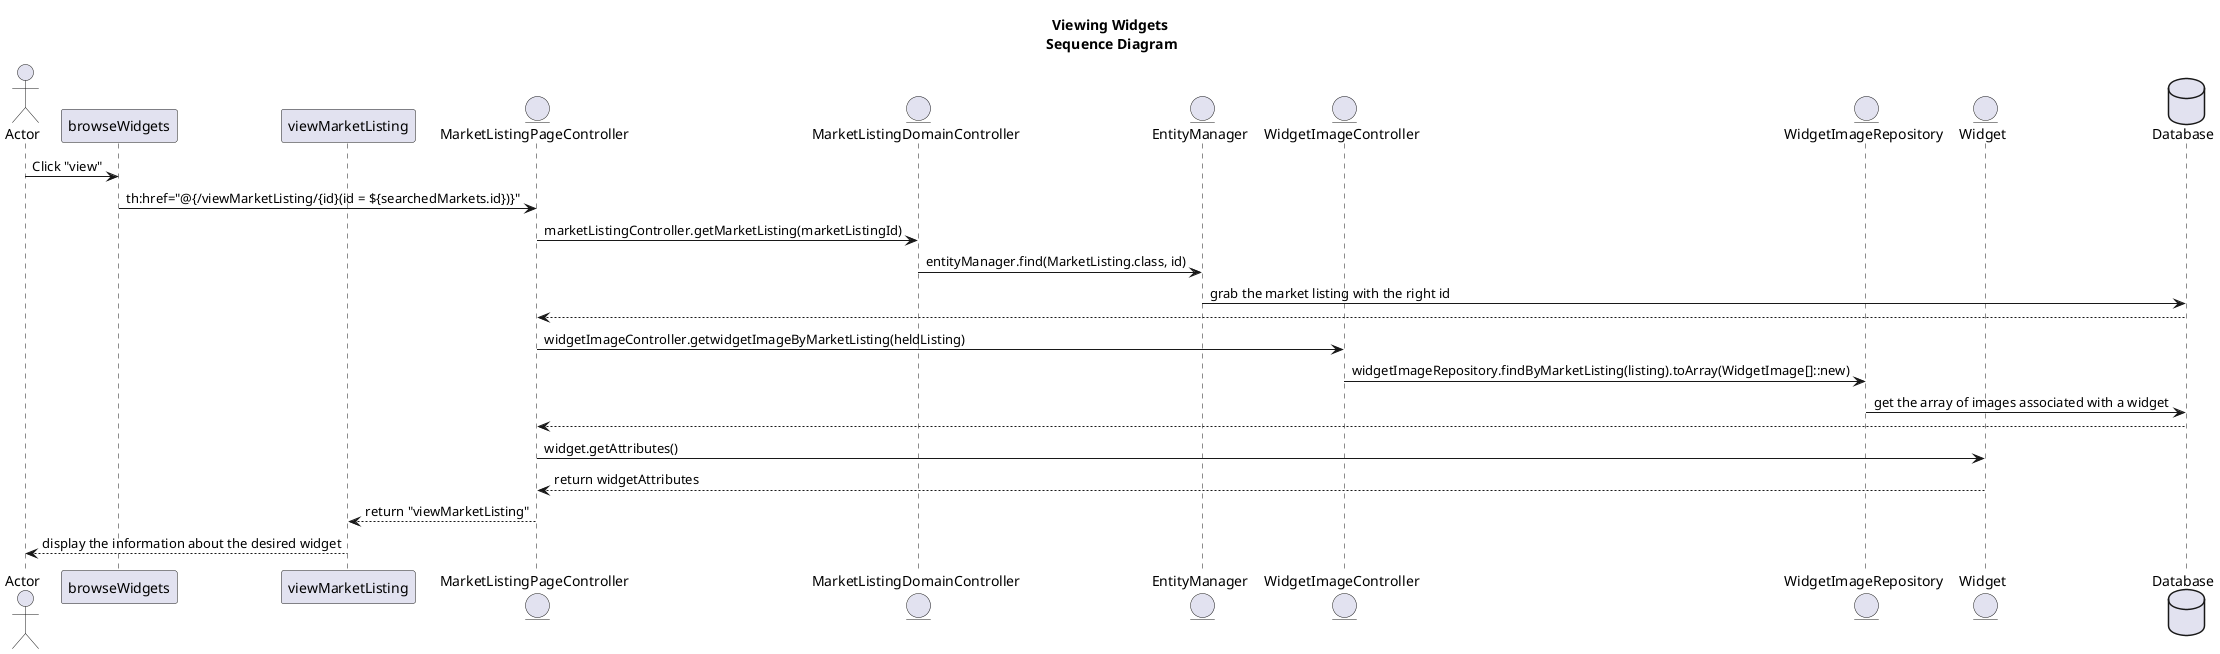 @startuml
title     Viewing Widgets \nSequence Diagram

actor          Actor                            as actor
participant    browseWidgets                    as browseWidgets
participant    viewMarketListing                as viewMarketListing
entity         MarketListingPageController      as marketListingPageController
entity         MarketListingDomainController    as marketListingDomainController
entity         EntityManager                    as entityManager
entity         WidgetImageController            as widgetImageController
entity         WidgetImageRepository            as widgetImageRepository
entity         Widget                           as widget
database       Database                         as database

actor                           ->    browseWidgets                   : Click "view"
browseWidgets                   ->    marketListingPageController     : th:href="@{/viewMarketListing/{id}(id = ${searchedMarkets.id})}"
marketListingPageController     ->    marketListingDomainController   : marketListingController.getMarketListing(marketListingId)
marketListingDomainController   ->    entityManager                   : entityManager.find(MarketListing.class, id)
entityManager                   ->    database                        : grab the market listing with the right id
database                        -->   marketListingPageController
marketListingPageController     ->    widgetImageController           : widgetImageController.getwidgetImageByMarketListing(heldListing)
widgetImageController           ->    widgetImageRepository           : widgetImageRepository.findByMarketListing(listing).toArray(WidgetImage[]::new)
widgetImageRepository           ->    database                        : get the array of images associated with a widget
database                        -->   marketListingPageController
marketListingPageController     ->    widget                          : widget.getAttributes()
widget                          -->   marketListingPageController     : return widgetAttributes
marketListingPageController     -->   viewMarketListing               : return "viewMarketListing"
viewMarketListing               -->   actor                           : display the information about the desired widget

@enduml